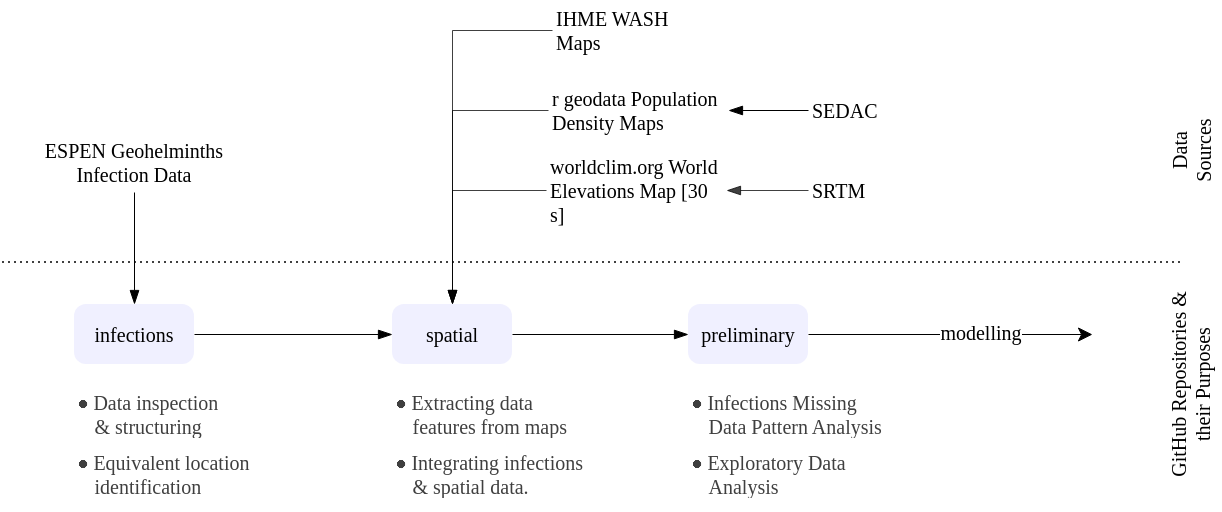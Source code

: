 <mxfile version="20.3.0" type="device"><diagram id="4_bXbmRjVH2E-Celv1aM" name="data"><mxGraphModel dx="1038" dy="651" grid="1" gridSize="10" guides="1" tooltips="1" connect="1" arrows="1" fold="1" page="1" pageScale="1" pageWidth="827" pageHeight="583" math="1" shadow="0"><root><mxCell id="0"/><mxCell id="1" parent="0"/><mxCell id="mSQUfHeRFD_gsrxocZGQ-1" style="edgeStyle=orthogonalEdgeStyle;rounded=0;orthogonalLoop=1;jettySize=auto;html=1;fontFamily=Gafata;fontSize=10;strokeWidth=0.5;" parent="1" source="ODYzXpxkA6IsR3meHPan-2" edge="1"><mxGeometry relative="1" as="geometry"><mxPoint x="645" y="211" as="targetPoint"/></mxGeometry></mxCell><mxCell id="mSQUfHeRFD_gsrxocZGQ-2" value="modelling" style="edgeLabel;html=1;align=center;verticalAlign=middle;resizable=0;points=[];fontSize=10;fontFamily=Gafata;spacingBottom=5;" parent="mSQUfHeRFD_gsrxocZGQ-1" vertex="1" connectable="0"><mxGeometry x="0.208" y="-1" relative="1" as="geometry"><mxPoint as="offset"/></mxGeometry></mxCell><UserObject label="preliminary" link="https://github.com/helminthiases/preliminary" tooltip="GitHub Repository: www.github.com/helminthiases/preliminary" id="ODYzXpxkA6IsR3meHPan-2"><mxCell style="text;html=1;strokeColor=none;fillColor=#9999FF;align=center;verticalAlign=middle;whiteSpace=wrap;rounded=1;arcSize=20;opacity=15;fontSize=10;fontFamily=Gafata;" parent="1" vertex="1"><mxGeometry x="443" y="196" width="60" height="30" as="geometry"/></mxCell></UserObject><mxCell id="ODYzXpxkA6IsR3meHPan-25" style="edgeStyle=orthogonalEdgeStyle;rounded=0;orthogonalLoop=1;jettySize=auto;html=1;entryX=0;entryY=0.5;entryDx=0;entryDy=0;fontFamily=Gafata;fontSize=10;fontColor=#CC6600;endArrow=blockThin;endFill=1;strokeWidth=0.5;" parent="1" source="ODYzXpxkA6IsR3meHPan-4" target="ODYzXpxkA6IsR3meHPan-6" edge="1"><mxGeometry relative="1" as="geometry"/></mxCell><UserObject label="infections" link="https://github.com/helminthiases/infections" tooltip="GitHub Repository: www.github.com/helminthiases/infections" id="ODYzXpxkA6IsR3meHPan-4"><mxCell style="text;html=1;strokeColor=none;fillColor=#9999FF;align=center;verticalAlign=middle;whiteSpace=wrap;rounded=1;arcSize=20;opacity=15;fontSize=10;fontFamily=Gafata;" parent="1" vertex="1"><mxGeometry x="136" y="196" width="60" height="30" as="geometry"/></mxCell></UserObject><mxCell id="ODYzXpxkA6IsR3meHPan-18" style="edgeStyle=orthogonalEdgeStyle;rounded=0;orthogonalLoop=1;jettySize=auto;html=1;entryX=0.5;entryY=0;entryDx=0;entryDy=0;fontFamily=Gafata;fontSize=10;fontColor=#9999FF;endArrow=blockThin;endFill=1;strokeWidth=0.5;" parent="1" source="ODYzXpxkA6IsR3meHPan-5" target="ODYzXpxkA6IsR3meHPan-4" edge="1"><mxGeometry relative="1" as="geometry"/></mxCell><UserObject label="ESPEN Geohelminths Infection Data" link="https://espen.stoplight.io/docs/espen-api-docs/ZG9jOjQyOTAy-espen-ap-is-overview" tooltip="The ESPEN (Expanded Special Project for Elimination of Neglected Tropical Diseases) experiments data hub." id="ODYzXpxkA6IsR3meHPan-5"><mxCell style="text;html=1;strokeColor=none;fillColor=none;align=center;verticalAlign=middle;whiteSpace=wrap;rounded=1;fontFamily=Gafata;fontSize=10;opacity=15;" parent="1" vertex="1"><mxGeometry x="116" y="110" width="100" height="30" as="geometry"/></mxCell></UserObject><mxCell id="ODYzXpxkA6IsR3meHPan-26" style="edgeStyle=orthogonalEdgeStyle;rounded=0;orthogonalLoop=1;jettySize=auto;html=1;entryX=0;entryY=0.5;entryDx=0;entryDy=0;fontFamily=Gafata;fontSize=10;fontColor=#CC6600;endArrow=blockThin;endFill=1;strokeWidth=0.5;" parent="1" source="ODYzXpxkA6IsR3meHPan-6" target="ODYzXpxkA6IsR3meHPan-2" edge="1"><mxGeometry relative="1" as="geometry"/></mxCell><UserObject label="spatial" link="https://github.com/helminthiases/spatial" tooltip="GitHub Repository: www.github.com/helminthiases/spatial" id="ODYzXpxkA6IsR3meHPan-6"><mxCell style="text;html=1;strokeColor=none;fillColor=#9999FF;align=center;verticalAlign=middle;whiteSpace=wrap;rounded=1;arcSize=20;opacity=15;fontSize=10;fontFamily=Gafata;" parent="1" vertex="1"><mxGeometry x="295" y="196" width="60" height="30" as="geometry"/></mxCell></UserObject><mxCell id="ODYzXpxkA6IsR3meHPan-7" value="\( \bullet\)&amp;nbsp;Data inspection&lt;br&gt;\(\;\;\) &amp;amp; structuring" style="text;html=1;strokeColor=none;fillColor=none;align=left;verticalAlign=middle;whiteSpace=wrap;rounded=1;fontFamily=Gafata;fontSize=10;opacity=15;fontColor=#000000;textOpacity=75;" parent="1" vertex="1"><mxGeometry x="136" y="236" width="90" height="30" as="geometry"/></mxCell><mxCell id="GnHEBLQFdGennBG7MJvp-4" style="edgeStyle=orthogonalEdgeStyle;rounded=0;orthogonalLoop=1;jettySize=auto;html=1;entryX=0.5;entryY=0;entryDx=0;entryDy=0;strokeWidth=0.5;opacity=75;endArrow=blockThin;endFill=1;" parent="1" source="ODYzXpxkA6IsR3meHPan-8" target="ODYzXpxkA6IsR3meHPan-6" edge="1"><mxGeometry relative="1" as="geometry"/></mxCell><UserObject label="IHME WASH Maps" link="https://ghdx.healthdata.org/record/ihme-data/lmic-wash-access-geospatial-estimates-2000-2017" tooltip="The WASH (water, sanitation, and hygiene) maps developed by the Institute for Health Metrics and Evaluation (IHME).&#10;&#10;The cloud data hub is https://cloud.ihme.washington.edu/s/bkH2X2tFQMejMxy" id="ODYzXpxkA6IsR3meHPan-8"><mxCell style="text;html=1;strokeColor=none;fillColor=none;align=left;verticalAlign=middle;whiteSpace=wrap;rounded=1;fontFamily=Gafata;fontSize=10;opacity=15;" parent="1" vertex="1"><mxGeometry x="375" y="44" width="80" height="30" as="geometry"/></mxCell></UserObject><mxCell id="GnHEBLQFdGennBG7MJvp-5" style="edgeStyle=orthogonalEdgeStyle;rounded=0;orthogonalLoop=1;jettySize=auto;html=1;entryX=0.5;entryY=0;entryDx=0;entryDy=0;endArrow=blockThin;endFill=1;strokeWidth=0.5;opacity=75;" parent="1" source="ODYzXpxkA6IsR3meHPan-9" target="ODYzXpxkA6IsR3meHPan-6" edge="1"><mxGeometry relative="1" as="geometry"/></mxCell><UserObject label="r geodata Population Density Maps" link="https://geodata.ucdavis.edu/geodata/pop/" id="ODYzXpxkA6IsR3meHPan-9"><mxCell style="text;html=1;strokeColor=none;fillColor=none;align=left;verticalAlign=middle;whiteSpace=wrap;rounded=1;fontFamily=Gafata;fontSize=10;opacity=15;rotation=0;" parent="1" vertex="1"><mxGeometry x="373" y="84" width="90" height="30" as="geometry"/></mxCell></UserObject><mxCell id="ODYzXpxkA6IsR3meHPan-58" style="edgeStyle=orthogonalEdgeStyle;rounded=0;orthogonalLoop=1;jettySize=auto;html=1;entryX=1;entryY=0.5;entryDx=0;entryDy=0;fontFamily=Gafata;fontSize=10;fontColor=#CC6600;endArrow=blockThin;endFill=1;startArrow=none;startFill=0;strokeWidth=0.5;" parent="1" source="ODYzXpxkA6IsR3meHPan-10" target="ODYzXpxkA6IsR3meHPan-9" edge="1"><mxGeometry relative="1" as="geometry"/></mxCell><UserObject label="SEDAC" link="https://sedac.ciesin.columbia.edu/data/collection/gpw-v4/documentation" tooltip="NASA Socioeconomic Data and Applications" id="ODYzXpxkA6IsR3meHPan-10"><mxCell style="text;html=1;strokeColor=none;fillColor=none;align=left;verticalAlign=middle;whiteSpace=wrap;rounded=1;fontFamily=Gafata;fontSize=10;opacity=15;" parent="1" vertex="1"><mxGeometry x="503" y="89" width="40" height="20" as="geometry"/></mxCell></UserObject><mxCell id="GnHEBLQFdGennBG7MJvp-6" style="edgeStyle=orthogonalEdgeStyle;rounded=0;orthogonalLoop=1;jettySize=auto;html=1;entryX=0.5;entryY=0;entryDx=0;entryDy=0;endArrow=blockThin;endFill=1;strokeWidth=0.5;opacity=75;" parent="1" source="ODYzXpxkA6IsR3meHPan-12" target="ODYzXpxkA6IsR3meHPan-6" edge="1"><mxGeometry relative="1" as="geometry"/></mxCell><UserObject label="worldclim.org World Elevations Map [30 s]" link="https://github.com/helminthiases/spatial/tree/develop/data/elevation" id="ODYzXpxkA6IsR3meHPan-12"><mxCell style="text;html=1;strokeColor=none;fillColor=none;align=left;verticalAlign=middle;whiteSpace=wrap;rounded=1;fontFamily=Gafata;fontSize=10;opacity=15;rotation=0;" parent="1" vertex="1"><mxGeometry x="372" y="124" width="90" height="30" as="geometry"/></mxCell></UserObject><mxCell id="ODYzXpxkA6IsR3meHPan-20" value="\( \bullet\)&amp;nbsp;Infections Missing&lt;br&gt;\(\;\;\) Data Pattern Analysis" style="text;html=1;strokeColor=none;fillColor=none;align=left;verticalAlign=middle;whiteSpace=wrap;rounded=1;fontFamily=Gafata;fontSize=10;opacity=15;fontColor=#000000;textOpacity=75;" parent="1" vertex="1"><mxGeometry x="443" y="236" width="103" height="30" as="geometry"/></mxCell><mxCell id="ODYzXpxkA6IsR3meHPan-21" value="\(\bullet\)&amp;nbsp;Exploratory Data &lt;br&gt;\(\;\;\)&amp;nbsp;Analysis" style="text;html=1;strokeColor=none;fillColor=none;align=left;verticalAlign=middle;whiteSpace=wrap;rounded=1;fontFamily=Gafata;fontSize=10;opacity=15;fontColor=#000000;textOpacity=75;" parent="1" vertex="1"><mxGeometry x="443" y="266" width="100" height="30" as="geometry"/></mxCell><UserObject label="\( \bullet\) Extracting data&lt;br&gt;\(\;\;\) features from maps" tooltip="Geographic information processing: Extracting spatial data features per ESPEN STH experiments site." id="ODYzXpxkA6IsR3meHPan-22"><mxCell style="text;html=1;strokeColor=none;fillColor=none;align=left;verticalAlign=middle;whiteSpace=wrap;rounded=1;fontFamily=Gafata;fontSize=10;opacity=15;fontColor=#000000;textOpacity=75;" parent="1" vertex="1"><mxGeometry x="295" y="236" width="101" height="30" as="geometry"/></mxCell></UserObject><mxCell id="ODYzXpxkA6IsR3meHPan-23" value="\( \bullet\)&amp;nbsp;Integrating infections&lt;br&gt;\(\;\;\) &amp;amp; spatial data." style="text;html=1;strokeColor=none;fillColor=none;align=left;verticalAlign=middle;whiteSpace=wrap;rounded=1;fontFamily=Gafata;fontSize=10;opacity=15;fontColor=#000000;textOpacity=75;" parent="1" vertex="1"><mxGeometry x="295" y="266" width="101" height="30" as="geometry"/></mxCell><UserObject label="\( \bullet\)&amp;nbsp;Equivalent location&lt;br&gt;\(\;\;\)&amp;nbsp;identification" tooltip="the identificatio of equivalet locations via grphical networks" id="ODYzXpxkA6IsR3meHPan-19"><mxCell style="text;html=1;strokeColor=none;fillColor=none;align=left;verticalAlign=middle;whiteSpace=wrap;rounded=1;fontFamily=Gafata;fontSize=10;opacity=15;fontColor=#000000;textOpacity=75;" parent="1" vertex="1"><mxGeometry x="136" y="266" width="94" height="30" as="geometry"/></mxCell></UserObject><mxCell id="GnHEBLQFdGennBG7MJvp-2" value="" style="endArrow=none;html=1;rounded=0;strokeWidth=1;opacity=75;dashed=1;dashPattern=1 2;" parent="1" edge="1"><mxGeometry width="50" height="50" relative="1" as="geometry"><mxPoint x="100" y="175" as="sourcePoint"/><mxPoint x="690" y="175" as="targetPoint"/></mxGeometry></mxCell><mxCell id="GnHEBLQFdGennBG7MJvp-8" style="edgeStyle=orthogonalEdgeStyle;rounded=0;orthogonalLoop=1;jettySize=auto;html=1;entryX=1;entryY=0.5;entryDx=0;entryDy=0;endArrow=blockThin;endFill=1;strokeWidth=0.5;opacity=75;" parent="1" source="GnHEBLQFdGennBG7MJvp-7" target="ODYzXpxkA6IsR3meHPan-12" edge="1"><mxGeometry relative="1" as="geometry"/></mxCell><UserObject label="SRTM" link="https://lpdaac.usgs.gov/products/srtmgl1v003/" tooltip="Shuttle Radar Topography Mission (SRTM) elevation maps.&#10;&#10;https://lpdaac.usgs.gov/products/srtmgl1v003/" id="GnHEBLQFdGennBG7MJvp-7"><mxCell style="text;html=1;strokeColor=none;fillColor=none;align=left;verticalAlign=middle;whiteSpace=wrap;rounded=1;fontFamily=Gafata;fontSize=10;opacity=15;" parent="1" vertex="1"><mxGeometry x="503" y="129" width="27" height="20" as="geometry"/></mxCell></UserObject><mxCell id="GnHEBLQFdGennBG7MJvp-9" value="Data Sources" style="text;html=1;strokeColor=none;fillColor=none;align=center;verticalAlign=middle;whiteSpace=wrap;rounded=1;arcSize=50;fontSize=10;fontFamily=Gafata;horizontal=0;" parent="1" vertex="1"><mxGeometry x="679" y="99" width="30" height="41" as="geometry"/></mxCell><mxCell id="GnHEBLQFdGennBG7MJvp-10" value="GitHub Repositories &amp;amp; their Purposes" style="text;html=1;strokeColor=none;fillColor=none;align=center;verticalAlign=middle;whiteSpace=wrap;rounded=1;arcSize=50;fontSize=10;fontFamily=Gafata;horizontal=0;" parent="1" vertex="1"><mxGeometry x="679" y="182" width="30" height="108" as="geometry"/></mxCell></root></mxGraphModel></diagram></mxfile>